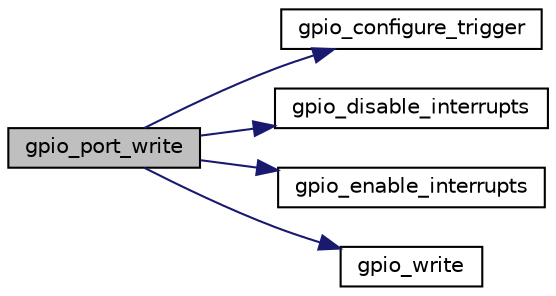 digraph "gpio_port_write"
{
  edge [fontname="Helvetica",fontsize="10",labelfontname="Helvetica",labelfontsize="10"];
  node [fontname="Helvetica",fontsize="10",shape=record];
  rankdir="LR";
  Node1 [label="gpio_port_write",height=0.2,width=0.4,color="black", fillcolor="grey75", style="filled", fontcolor="black"];
  Node1 -> Node2 [color="midnightblue",fontsize="10",style="solid",fontname="Helvetica"];
  Node2 [label="gpio_configure_trigger",height=0.2,width=0.4,color="black", fillcolor="white", style="filled",URL="$group__gpio__defines.html#ga6a3a20a7f47ef2eb7c6efa9360f51fc9",tooltip="Configure the interrupt trigger on the given GPIO pins. "];
  Node1 -> Node3 [color="midnightblue",fontsize="10",style="solid",fontname="Helvetica"];
  Node3 [label="gpio_disable_interrupts",height=0.2,width=0.4,color="black", fillcolor="white", style="filled",URL="$group__gpio__defines.html#gaa85cd2d1a8cbcfa7406e11afb15c1b6b",tooltip="Disable interrupts on specified GPIO pins. "];
  Node1 -> Node4 [color="midnightblue",fontsize="10",style="solid",fontname="Helvetica"];
  Node4 [label="gpio_enable_interrupts",height=0.2,width=0.4,color="black", fillcolor="white", style="filled",URL="$group__gpio__defines.html#ga6647e613abe8223c2e78f773dfa279ce",tooltip="Enable interrupts on specified GPIO pins. "];
  Node1 -> Node5 [color="midnightblue",fontsize="10",style="solid",fontname="Helvetica"];
  Node5 [label="gpio_write",height=0.2,width=0.4,color="black", fillcolor="white", style="filled",URL="$group__gpio__control.html#ga86b48f47f23889ffed56ab86c0605865",tooltip="Set level of a Group of Pins (atomic) "];
}
